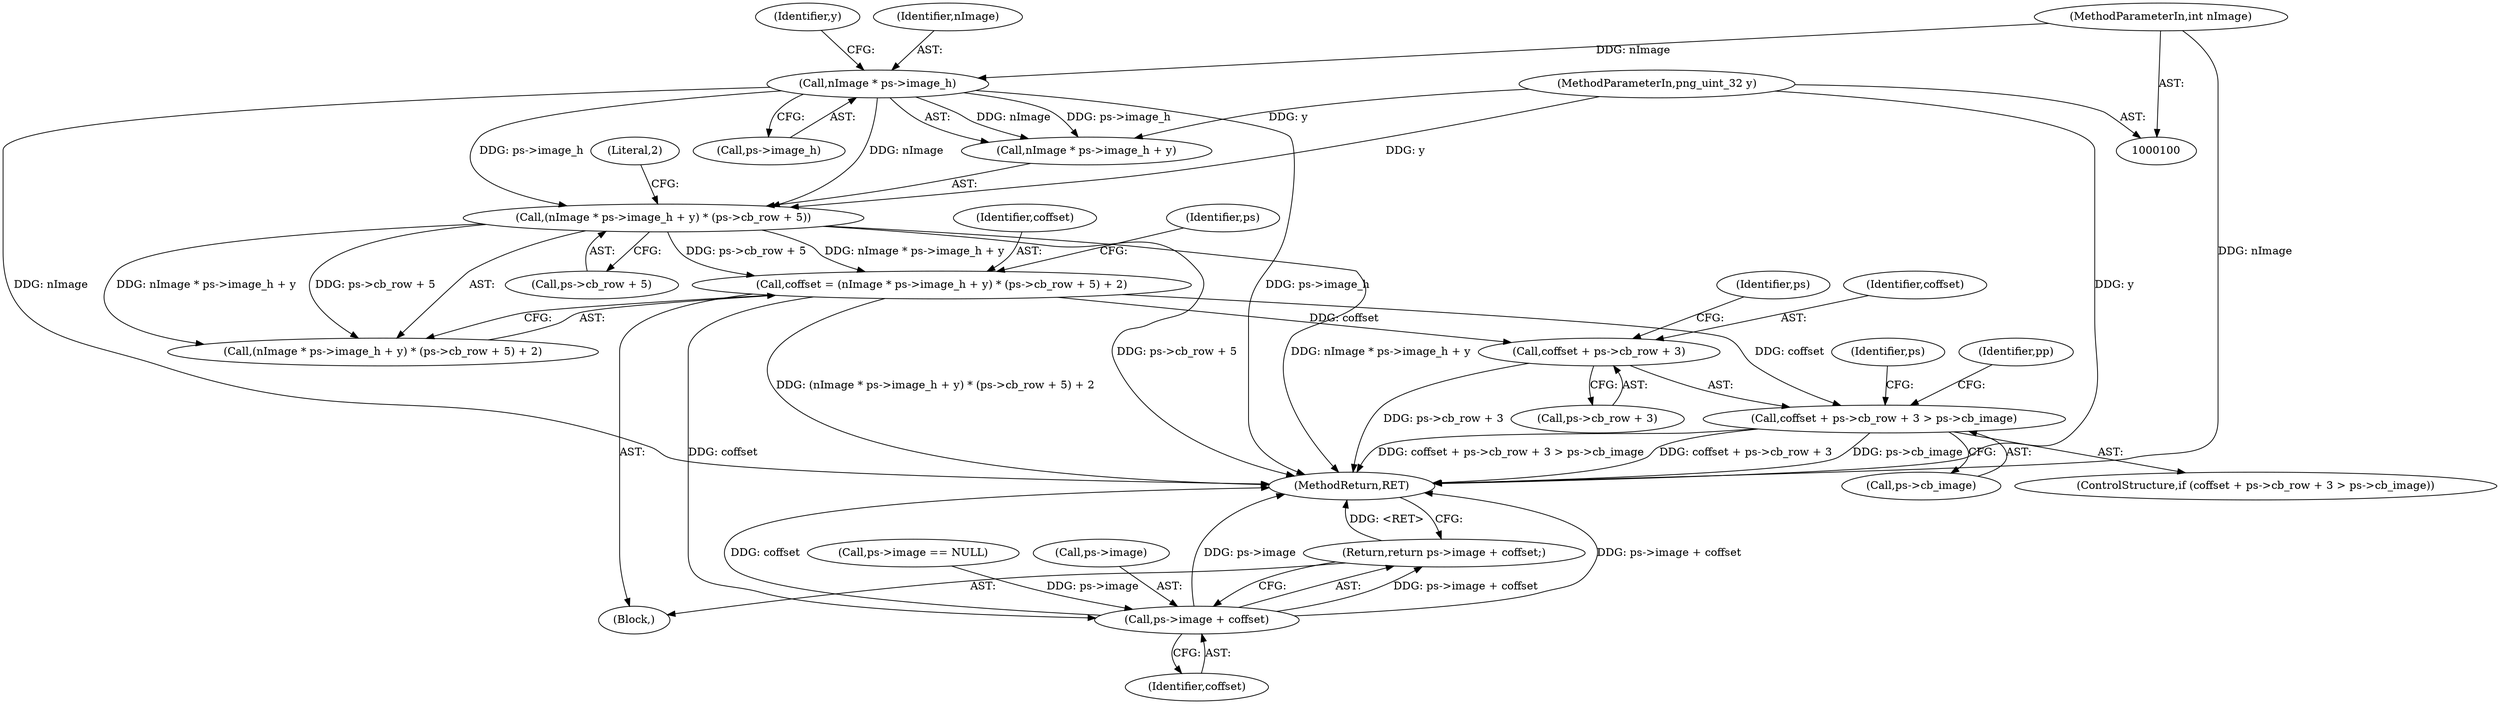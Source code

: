 digraph "0_Android_9d4853418ab2f754c2b63e091c29c5529b8b86ca_139@integer" {
"1000107" [label="(Call,coffset = (nImage * ps->image_h + y) * (ps->cb_row + 5) + 2)"];
"1000110" [label="(Call,(nImage * ps->image_h + y) * (ps->cb_row + 5))"];
"1000112" [label="(Call,nImage * ps->image_h)"];
"1000103" [label="(MethodParameterIn,int nImage)"];
"1000104" [label="(MethodParameterIn,png_uint_32 y)"];
"1000134" [label="(Call,coffset + ps->cb_row + 3 > ps->cb_image)"];
"1000135" [label="(Call,coffset + ps->cb_row + 3)"];
"1000149" [label="(Call,ps->image + coffset)"];
"1000148" [label="(Return,return ps->image + coffset;)"];
"1000154" [label="(MethodReturn,RET)"];
"1000135" [label="(Call,coffset + ps->cb_row + 3)"];
"1000142" [label="(Call,ps->cb_image)"];
"1000148" [label="(Return,return ps->image + coffset;)"];
"1000110" [label="(Call,(nImage * ps->image_h + y) * (ps->cb_row + 5))"];
"1000112" [label="(Call,nImage * ps->image_h)"];
"1000117" [label="(Identifier,y)"];
"1000149" [label="(Call,ps->image + coffset)"];
"1000109" [label="(Call,(nImage * ps->image_h + y) * (ps->cb_row + 5) + 2)"];
"1000113" [label="(Identifier,nImage)"];
"1000108" [label="(Identifier,coffset)"];
"1000151" [label="(Identifier,ps)"];
"1000125" [label="(Call,ps->image == NULL)"];
"1000104" [label="(MethodParameterIn,png_uint_32 y)"];
"1000153" [label="(Identifier,coffset)"];
"1000143" [label="(Identifier,ps)"];
"1000107" [label="(Call,coffset = (nImage * ps->image_h + y) * (ps->cb_row + 5) + 2)"];
"1000150" [label="(Call,ps->image)"];
"1000137" [label="(Call,ps->cb_row + 3)"];
"1000127" [label="(Identifier,ps)"];
"1000118" [label="(Call,ps->cb_row + 5)"];
"1000146" [label="(Identifier,pp)"];
"1000114" [label="(Call,ps->image_h)"];
"1000105" [label="(Block,)"];
"1000123" [label="(Literal,2)"];
"1000133" [label="(ControlStructure,if (coffset + ps->cb_row + 3 > ps->cb_image))"];
"1000103" [label="(MethodParameterIn,int nImage)"];
"1000136" [label="(Identifier,coffset)"];
"1000134" [label="(Call,coffset + ps->cb_row + 3 > ps->cb_image)"];
"1000111" [label="(Call,nImage * ps->image_h + y)"];
"1000107" -> "1000105"  [label="AST: "];
"1000107" -> "1000109"  [label="CFG: "];
"1000108" -> "1000107"  [label="AST: "];
"1000109" -> "1000107"  [label="AST: "];
"1000127" -> "1000107"  [label="CFG: "];
"1000107" -> "1000154"  [label="DDG: (nImage * ps->image_h + y) * (ps->cb_row + 5) + 2"];
"1000110" -> "1000107"  [label="DDG: nImage * ps->image_h + y"];
"1000110" -> "1000107"  [label="DDG: ps->cb_row + 5"];
"1000107" -> "1000134"  [label="DDG: coffset"];
"1000107" -> "1000135"  [label="DDG: coffset"];
"1000107" -> "1000149"  [label="DDG: coffset"];
"1000110" -> "1000109"  [label="AST: "];
"1000110" -> "1000118"  [label="CFG: "];
"1000111" -> "1000110"  [label="AST: "];
"1000118" -> "1000110"  [label="AST: "];
"1000123" -> "1000110"  [label="CFG: "];
"1000110" -> "1000154"  [label="DDG: ps->cb_row + 5"];
"1000110" -> "1000154"  [label="DDG: nImage * ps->image_h + y"];
"1000110" -> "1000109"  [label="DDG: nImage * ps->image_h + y"];
"1000110" -> "1000109"  [label="DDG: ps->cb_row + 5"];
"1000112" -> "1000110"  [label="DDG: nImage"];
"1000112" -> "1000110"  [label="DDG: ps->image_h"];
"1000104" -> "1000110"  [label="DDG: y"];
"1000112" -> "1000111"  [label="AST: "];
"1000112" -> "1000114"  [label="CFG: "];
"1000113" -> "1000112"  [label="AST: "];
"1000114" -> "1000112"  [label="AST: "];
"1000117" -> "1000112"  [label="CFG: "];
"1000112" -> "1000154"  [label="DDG: ps->image_h"];
"1000112" -> "1000154"  [label="DDG: nImage"];
"1000112" -> "1000111"  [label="DDG: nImage"];
"1000112" -> "1000111"  [label="DDG: ps->image_h"];
"1000103" -> "1000112"  [label="DDG: nImage"];
"1000103" -> "1000100"  [label="AST: "];
"1000103" -> "1000154"  [label="DDG: nImage"];
"1000104" -> "1000100"  [label="AST: "];
"1000104" -> "1000154"  [label="DDG: y"];
"1000104" -> "1000111"  [label="DDG: y"];
"1000134" -> "1000133"  [label="AST: "];
"1000134" -> "1000142"  [label="CFG: "];
"1000135" -> "1000134"  [label="AST: "];
"1000142" -> "1000134"  [label="AST: "];
"1000146" -> "1000134"  [label="CFG: "];
"1000151" -> "1000134"  [label="CFG: "];
"1000134" -> "1000154"  [label="DDG: ps->cb_image"];
"1000134" -> "1000154"  [label="DDG: coffset + ps->cb_row + 3 > ps->cb_image"];
"1000134" -> "1000154"  [label="DDG: coffset + ps->cb_row + 3"];
"1000135" -> "1000137"  [label="CFG: "];
"1000136" -> "1000135"  [label="AST: "];
"1000137" -> "1000135"  [label="AST: "];
"1000143" -> "1000135"  [label="CFG: "];
"1000135" -> "1000154"  [label="DDG: ps->cb_row + 3"];
"1000149" -> "1000148"  [label="AST: "];
"1000149" -> "1000153"  [label="CFG: "];
"1000150" -> "1000149"  [label="AST: "];
"1000153" -> "1000149"  [label="AST: "];
"1000148" -> "1000149"  [label="CFG: "];
"1000149" -> "1000154"  [label="DDG: ps->image + coffset"];
"1000149" -> "1000154"  [label="DDG: coffset"];
"1000149" -> "1000154"  [label="DDG: ps->image"];
"1000149" -> "1000148"  [label="DDG: ps->image + coffset"];
"1000125" -> "1000149"  [label="DDG: ps->image"];
"1000148" -> "1000105"  [label="AST: "];
"1000154" -> "1000148"  [label="CFG: "];
"1000148" -> "1000154"  [label="DDG: <RET>"];
}
